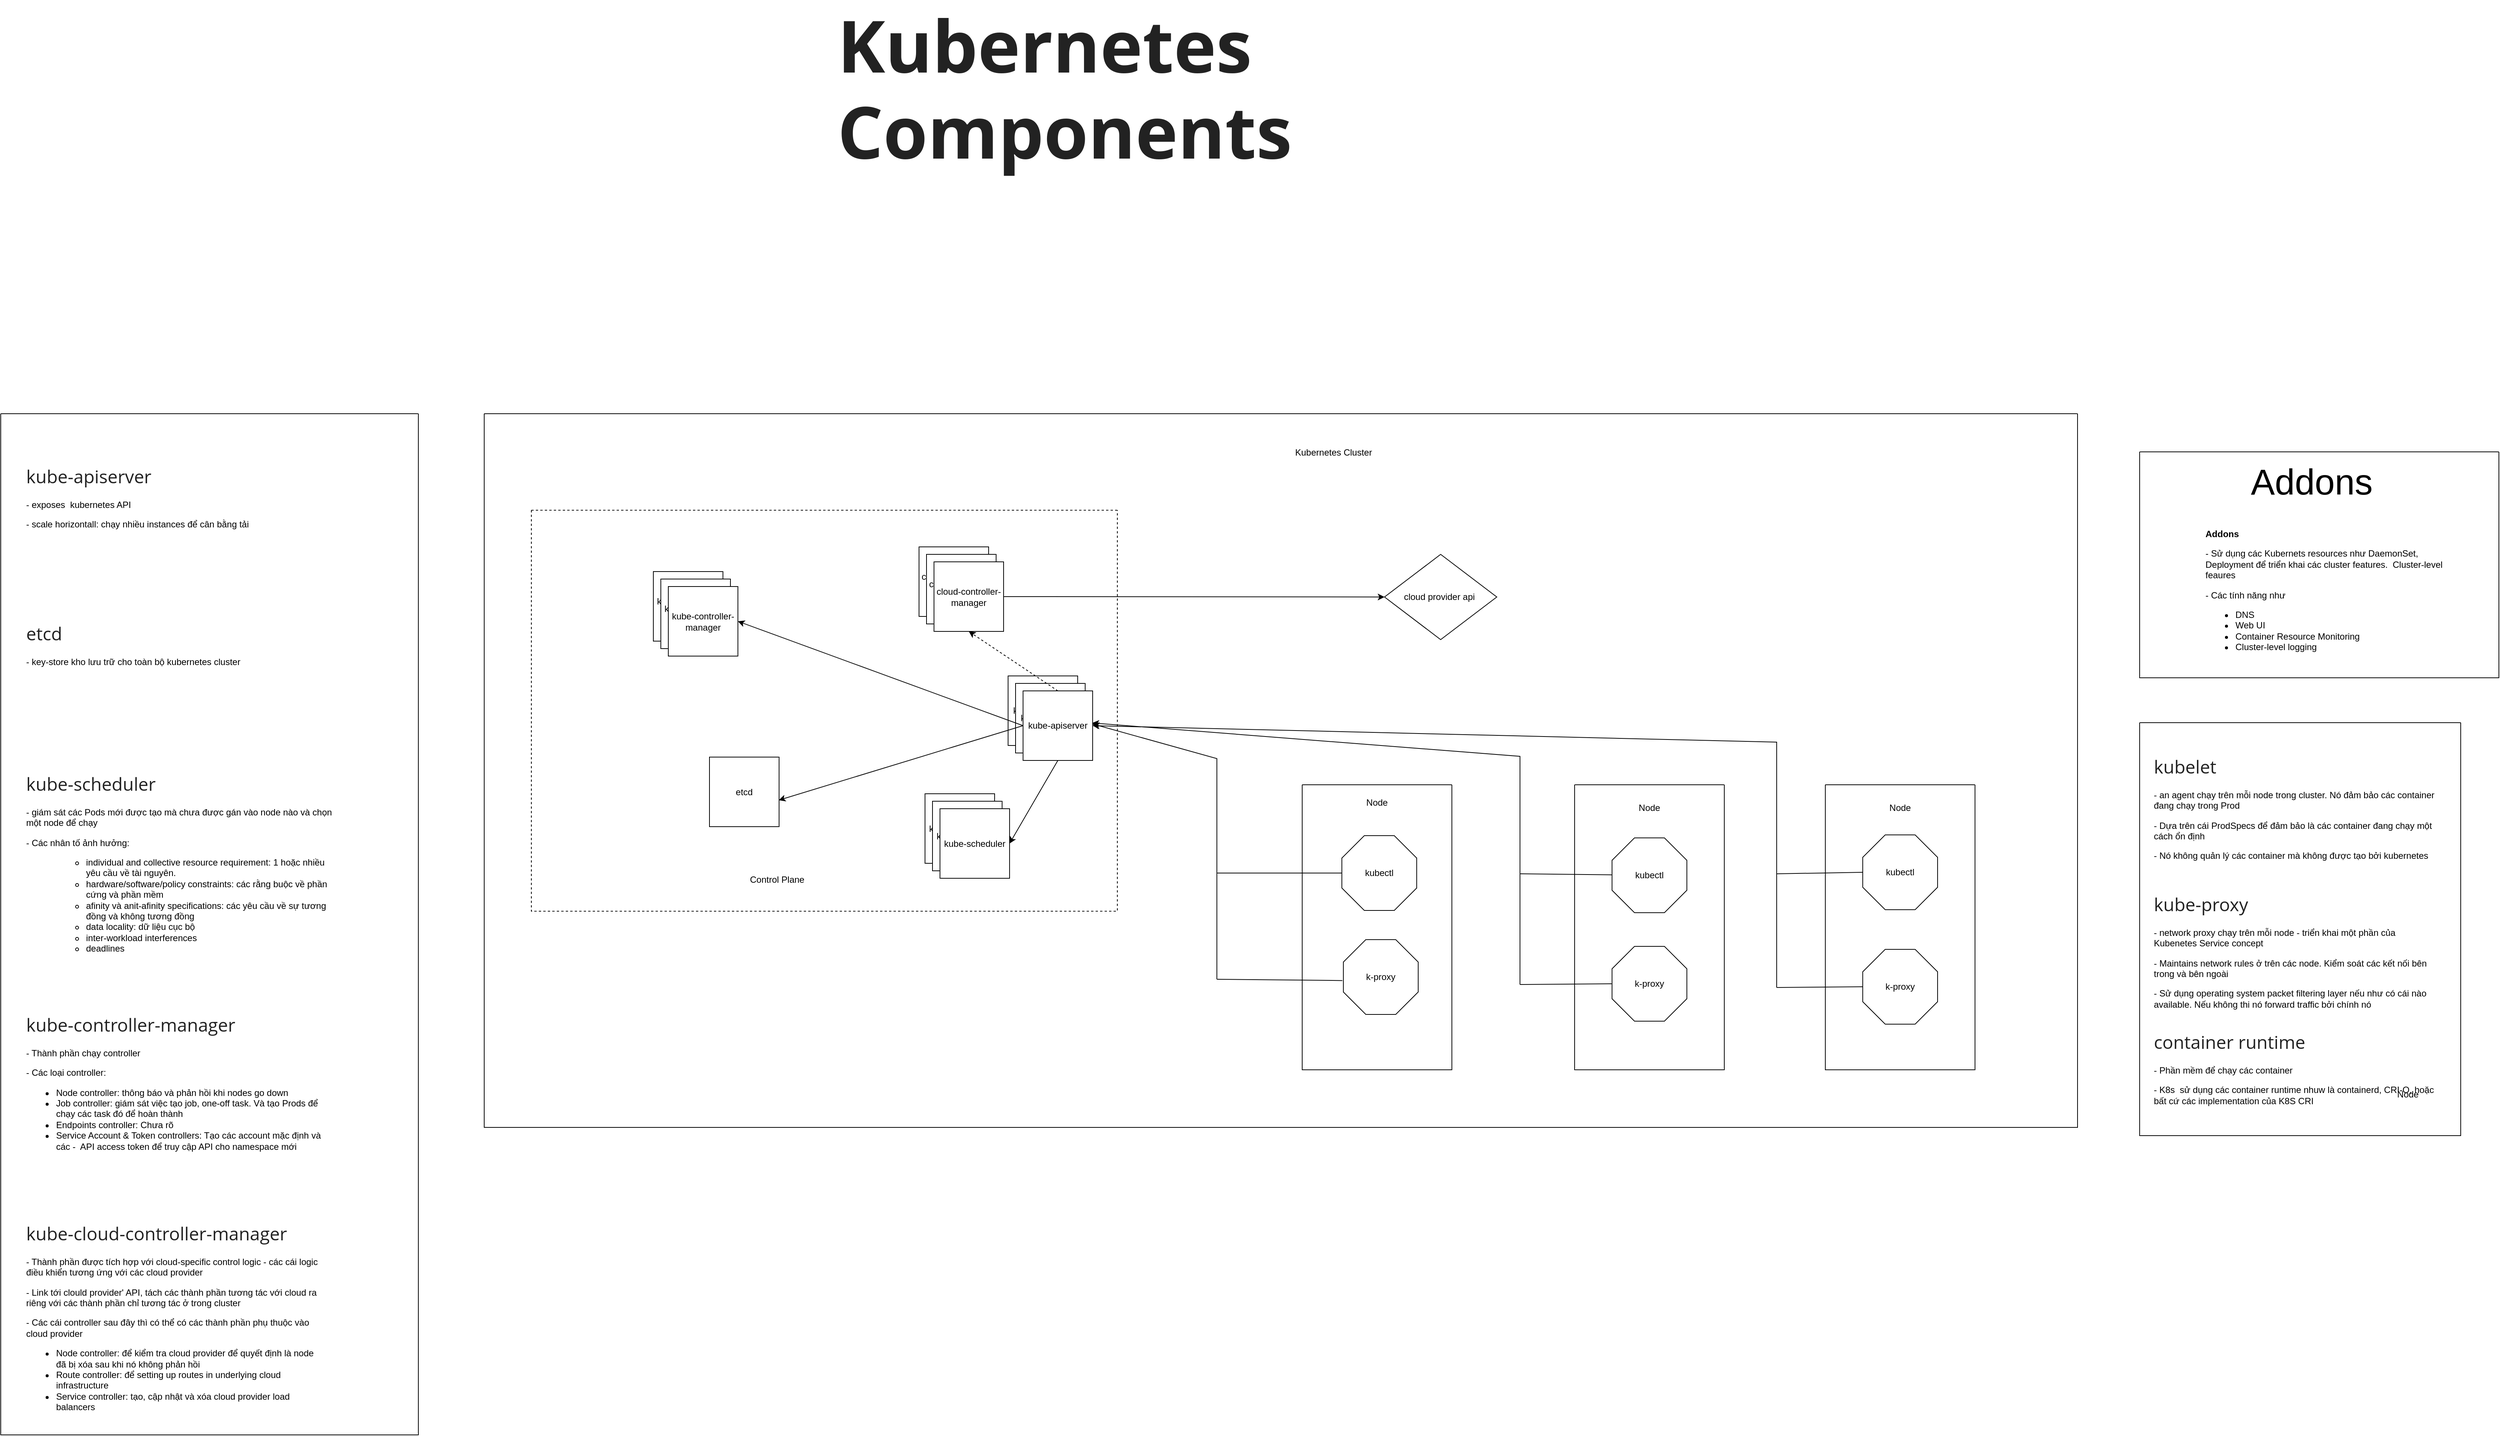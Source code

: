<mxfile version="18.1.1" type="github" pages="2">
  <diagram id="936scsLRzXTsTXt8zlu-" name="K8s-Components">
    <mxGraphModel dx="3583" dy="2191" grid="0" gridSize="10" guides="1" tooltips="1" connect="1" arrows="1" fold="1" page="1" pageScale="1" pageWidth="827" pageHeight="1169" math="0" shadow="0">
      <root>
        <mxCell id="0" />
        <mxCell id="1" parent="0" />
        <mxCell id="MLqByzA7hM5OESaeHnUo-1" value="&lt;h1 style=&quot;box-sizing: border-box; margin-top: 0px; margin-bottom: 1rem; line-height: 1.2; max-width: 80%; color: rgb(34, 34, 34); font-family: &amp;quot;open sans&amp;quot;, -apple-system, BlinkMacSystemFont, &amp;quot;segoe ui&amp;quot;, Roboto, &amp;quot;helvetica neue&amp;quot;, Arial, sans-serif, &amp;quot;apple color emoji&amp;quot;, &amp;quot;segoe ui emoji&amp;quot;, &amp;quot;segoe ui symbol&amp;quot;; text-align: left; background-color: rgb(255, 255, 255); font-size: 96px;&quot;&gt;&lt;font style=&quot;font-size: 96px;&quot;&gt;Kubernetes Components&lt;/font&gt;&lt;/h1&gt;&lt;div style=&quot;font-size: 96px;&quot;&gt;&lt;br&gt;&lt;/div&gt;" style="text;html=1;strokeColor=none;fillColor=none;align=center;verticalAlign=middle;whiteSpace=wrap;rounded=0;" parent="1" vertex="1">
          <mxGeometry x="-632.5" y="-537" width="1436" height="163" as="geometry" />
        </mxCell>
        <mxCell id="MLqByzA7hM5OESaeHnUo-4" value="" style="swimlane;startSize=0;" parent="1" vertex="1">
          <mxGeometry x="114" y="412" width="200" height="381" as="geometry" />
        </mxCell>
        <mxCell id="MLqByzA7hM5OESaeHnUo-7" value="kubectl" style="whiteSpace=wrap;html=1;shape=mxgraph.basic.octagon2;align=center;verticalAlign=middle;dx=15;" parent="MLqByzA7hM5OESaeHnUo-4" vertex="1">
          <mxGeometry x="53" y="68" width="100" height="100" as="geometry" />
        </mxCell>
        <mxCell id="MLqByzA7hM5OESaeHnUo-8" value="Node" style="text;html=1;strokeColor=none;fillColor=none;align=center;verticalAlign=middle;whiteSpace=wrap;rounded=0;" parent="MLqByzA7hM5OESaeHnUo-4" vertex="1">
          <mxGeometry x="70" y="9" width="60" height="30" as="geometry" />
        </mxCell>
        <mxCell id="MLqByzA7hM5OESaeHnUo-14" value="k-proxy" style="whiteSpace=wrap;html=1;shape=mxgraph.basic.octagon2;align=center;verticalAlign=middle;dx=15;" parent="MLqByzA7hM5OESaeHnUo-4" vertex="1">
          <mxGeometry x="55" y="207" width="100" height="100" as="geometry" />
        </mxCell>
        <mxCell id="MLqByzA7hM5OESaeHnUo-5" value="" style="swimlane;startSize=0;" parent="1" vertex="1">
          <mxGeometry x="478" y="412" width="200" height="381" as="geometry" />
        </mxCell>
        <mxCell id="MLqByzA7hM5OESaeHnUo-10" value="Node" style="text;html=1;strokeColor=none;fillColor=none;align=center;verticalAlign=middle;whiteSpace=wrap;rounded=0;" parent="MLqByzA7hM5OESaeHnUo-5" vertex="1">
          <mxGeometry x="70" y="16" width="60" height="30" as="geometry" />
        </mxCell>
        <mxCell id="MLqByzA7hM5OESaeHnUo-12" value="kubectl" style="whiteSpace=wrap;html=1;shape=mxgraph.basic.octagon2;align=center;verticalAlign=middle;dx=15;" parent="MLqByzA7hM5OESaeHnUo-5" vertex="1">
          <mxGeometry x="50" y="71" width="100" height="100" as="geometry" />
        </mxCell>
        <mxCell id="MLqByzA7hM5OESaeHnUo-15" value="k-proxy" style="whiteSpace=wrap;html=1;shape=mxgraph.basic.octagon2;align=center;verticalAlign=middle;dx=15;" parent="MLqByzA7hM5OESaeHnUo-5" vertex="1">
          <mxGeometry x="50" y="216" width="100" height="100" as="geometry" />
        </mxCell>
        <mxCell id="MLqByzA7hM5OESaeHnUo-6" value="" style="swimlane;startSize=0;" parent="1" vertex="1">
          <mxGeometry x="813" y="412" width="200" height="381" as="geometry" />
        </mxCell>
        <mxCell id="MLqByzA7hM5OESaeHnUo-11" value="Node" style="text;html=1;strokeColor=none;fillColor=none;align=center;verticalAlign=middle;whiteSpace=wrap;rounded=0;" parent="MLqByzA7hM5OESaeHnUo-6" vertex="1">
          <mxGeometry x="70" y="16" width="60" height="30" as="geometry" />
        </mxCell>
        <mxCell id="MLqByzA7hM5OESaeHnUo-13" value="kubectl" style="whiteSpace=wrap;html=1;shape=mxgraph.basic.octagon2;align=center;verticalAlign=middle;dx=15;" parent="MLqByzA7hM5OESaeHnUo-6" vertex="1">
          <mxGeometry x="50" y="67" width="100" height="100" as="geometry" />
        </mxCell>
        <mxCell id="MLqByzA7hM5OESaeHnUo-16" value="k-proxy" style="whiteSpace=wrap;html=1;shape=mxgraph.basic.octagon2;align=center;verticalAlign=middle;dx=15;" parent="MLqByzA7hM5OESaeHnUo-6" vertex="1">
          <mxGeometry x="50" y="220" width="100" height="100" as="geometry" />
        </mxCell>
        <mxCell id="MLqByzA7hM5OESaeHnUo-17" value="" style="swimlane;startSize=0;dashed=1;" parent="1" vertex="1">
          <mxGeometry x="-916" y="45" width="783" height="536" as="geometry" />
        </mxCell>
        <mxCell id="MLqByzA7hM5OESaeHnUo-29" value="kube-apiserver" style="whiteSpace=wrap;html=1;aspect=fixed;fontSize=12;" parent="MLqByzA7hM5OESaeHnUo-17" vertex="1">
          <mxGeometry x="637" y="221.5" width="93" height="93" as="geometry" />
        </mxCell>
        <mxCell id="MLqByzA7hM5OESaeHnUo-30" value="etcd" style="whiteSpace=wrap;html=1;aspect=fixed;fontSize=12;" parent="MLqByzA7hM5OESaeHnUo-17" vertex="1">
          <mxGeometry x="238" y="330" width="93" height="93" as="geometry" />
        </mxCell>
        <mxCell id="MLqByzA7hM5OESaeHnUo-31" value="kube-scheduler" style="whiteSpace=wrap;html=1;aspect=fixed;fontSize=12;" parent="MLqByzA7hM5OESaeHnUo-17" vertex="1">
          <mxGeometry x="526" y="379" width="93" height="93" as="geometry" />
        </mxCell>
        <mxCell id="MLqByzA7hM5OESaeHnUo-32" value="kube-controller-manager" style="whiteSpace=wrap;html=1;aspect=fixed;fontSize=12;" parent="MLqByzA7hM5OESaeHnUo-17" vertex="1">
          <mxGeometry x="163" y="82" width="93" height="93" as="geometry" />
        </mxCell>
        <mxCell id="MLqByzA7hM5OESaeHnUo-33" value="cloud-controller-manager" style="whiteSpace=wrap;html=1;aspect=fixed;fontSize=12;" parent="MLqByzA7hM5OESaeHnUo-17" vertex="1">
          <mxGeometry x="518" y="49" width="93" height="93" as="geometry" />
        </mxCell>
        <mxCell id="MLqByzA7hM5OESaeHnUo-37" value="Control Plane" style="text;html=1;strokeColor=none;fillColor=none;align=center;verticalAlign=middle;whiteSpace=wrap;rounded=0;fontSize=12;" parent="MLqByzA7hM5OESaeHnUo-17" vertex="1">
          <mxGeometry x="256" y="479" width="145" height="30" as="geometry" />
        </mxCell>
        <mxCell id="MLqByzA7hM5OESaeHnUo-40" value="" style="endArrow=none;html=1;rounded=0;fontSize=12;entryX=0;entryY=0.5;entryDx=0;entryDy=0;entryPerimeter=0;" parent="1" target="MLqByzA7hM5OESaeHnUo-7" edge="1">
          <mxGeometry width="50" height="50" relative="1" as="geometry">
            <mxPoint y="530" as="sourcePoint" />
            <mxPoint x="142" y="435" as="targetPoint" />
          </mxGeometry>
        </mxCell>
        <mxCell id="MLqByzA7hM5OESaeHnUo-41" value="" style="endArrow=none;html=1;rounded=0;fontSize=12;entryX=-0.013;entryY=0.547;entryDx=0;entryDy=0;entryPerimeter=0;" parent="1" target="MLqByzA7hM5OESaeHnUo-14" edge="1">
          <mxGeometry width="50" height="50" relative="1" as="geometry">
            <mxPoint y="672" as="sourcePoint" />
            <mxPoint x="142" y="537" as="targetPoint" />
          </mxGeometry>
        </mxCell>
        <mxCell id="MLqByzA7hM5OESaeHnUo-43" value="" style="endArrow=classic;html=1;rounded=0;fontSize=12;entryX=0.994;entryY=0.474;entryDx=0;entryDy=0;entryPerimeter=0;" parent="1" target="MLqByzA7hM5OESaeHnUo-59" edge="1">
          <mxGeometry width="50" height="50" relative="1" as="geometry">
            <mxPoint y="672" as="sourcePoint" />
            <mxPoint x="-188" y="317" as="targetPoint" />
            <Array as="points">
              <mxPoint y="377" />
            </Array>
          </mxGeometry>
        </mxCell>
        <mxCell id="MLqByzA7hM5OESaeHnUo-44" value="" style="endArrow=classic;html=1;rounded=0;fontSize=12;entryX=0.994;entryY=0.461;entryDx=0;entryDy=0;entryPerimeter=0;" parent="1" target="MLqByzA7hM5OESaeHnUo-59" edge="1">
          <mxGeometry width="50" height="50" relative="1" as="geometry">
            <mxPoint x="405" y="679" as="sourcePoint" />
            <mxPoint x="219.0" y="310" as="targetPoint" />
            <Array as="points">
              <mxPoint x="405" y="374" />
            </Array>
          </mxGeometry>
        </mxCell>
        <mxCell id="MLqByzA7hM5OESaeHnUo-45" value="" style="endArrow=none;html=1;rounded=0;fontSize=12;" parent="1" target="MLqByzA7hM5OESaeHnUo-12" edge="1">
          <mxGeometry width="50" height="50" relative="1" as="geometry">
            <mxPoint x="405" y="531" as="sourcePoint" />
            <mxPoint x="528" y="542" as="targetPoint" />
          </mxGeometry>
        </mxCell>
        <mxCell id="MLqByzA7hM5OESaeHnUo-46" value="" style="endArrow=none;html=1;rounded=0;fontSize=12;entryX=0;entryY=0.5;entryDx=0;entryDy=0;entryPerimeter=0;" parent="1" target="MLqByzA7hM5OESaeHnUo-15" edge="1">
          <mxGeometry width="50" height="50" relative="1" as="geometry">
            <mxPoint x="405" y="679" as="sourcePoint" />
            <mxPoint x="538" y="542.422" as="targetPoint" />
          </mxGeometry>
        </mxCell>
        <mxCell id="MLqByzA7hM5OESaeHnUo-47" value="" style="endArrow=classic;html=1;rounded=0;fontSize=12;entryX=1;entryY=0.5;entryDx=0;entryDy=0;" parent="1" target="MLqByzA7hM5OESaeHnUo-59" edge="1">
          <mxGeometry width="50" height="50" relative="1" as="geometry">
            <mxPoint x="748" y="683" as="sourcePoint" />
            <mxPoint x="-113" y="271.0" as="targetPoint" />
            <Array as="points">
              <mxPoint x="748" y="355" />
            </Array>
          </mxGeometry>
        </mxCell>
        <mxCell id="MLqByzA7hM5OESaeHnUo-48" value="" style="endArrow=none;html=1;rounded=0;fontSize=12;entryX=0;entryY=0.5;entryDx=0;entryDy=0;entryPerimeter=0;" parent="1" target="MLqByzA7hM5OESaeHnUo-13" edge="1">
          <mxGeometry width="50" height="50" relative="1" as="geometry">
            <mxPoint x="748" y="531" as="sourcePoint" />
            <mxPoint x="911" y="554" as="targetPoint" />
          </mxGeometry>
        </mxCell>
        <mxCell id="MLqByzA7hM5OESaeHnUo-49" value="" style="endArrow=none;html=1;rounded=0;fontSize=12;entryX=0;entryY=0.5;entryDx=0;entryDy=0;entryPerimeter=0;" parent="1" target="MLqByzA7hM5OESaeHnUo-16" edge="1">
          <mxGeometry width="50" height="50" relative="1" as="geometry">
            <mxPoint x="748" y="683" as="sourcePoint" />
            <mxPoint x="911" y="704" as="targetPoint" />
          </mxGeometry>
        </mxCell>
        <mxCell id="MLqByzA7hM5OESaeHnUo-53" value="cloud provider api&amp;nbsp;" style="rhombus;whiteSpace=wrap;html=1;fontSize=12;" parent="1" vertex="1">
          <mxGeometry x="224" y="104" width="150" height="114" as="geometry" />
        </mxCell>
        <mxCell id="MLqByzA7hM5OESaeHnUo-54" value="" style="endArrow=classic;html=1;rounded=0;fontSize=12;entryX=0;entryY=0.5;entryDx=0;entryDy=0;exitX=1;exitY=0.5;exitDx=0;exitDy=0;" parent="1" source="MLqByzA7hM5OESaeHnUo-64" target="MLqByzA7hM5OESaeHnUo-53" edge="1">
          <mxGeometry width="50" height="50" relative="1" as="geometry">
            <mxPoint x="-93" y="188" as="sourcePoint" />
            <mxPoint x="-43" y="138" as="targetPoint" />
          </mxGeometry>
        </mxCell>
        <mxCell id="MLqByzA7hM5OESaeHnUo-58" value="kube-apiserver" style="whiteSpace=wrap;html=1;aspect=fixed;fontSize=12;" parent="1" vertex="1">
          <mxGeometry x="-269" y="276.5" width="93" height="93" as="geometry" />
        </mxCell>
        <mxCell id="MLqByzA7hM5OESaeHnUo-59" value="kube-apiserver" style="whiteSpace=wrap;html=1;aspect=fixed;fontSize=12;" parent="1" vertex="1">
          <mxGeometry x="-259" y="286.5" width="93" height="93" as="geometry" />
        </mxCell>
        <mxCell id="MLqByzA7hM5OESaeHnUo-56" value="" style="endArrow=classic;html=1;rounded=0;fontSize=12;entryX=1;entryY=0.5;entryDx=0;entryDy=0;exitX=0.5;exitY=1;exitDx=0;exitDy=0;" parent="1" source="MLqByzA7hM5OESaeHnUo-59" target="MLqByzA7hM5OESaeHnUo-66" edge="1">
          <mxGeometry width="50" height="50" relative="1" as="geometry">
            <mxPoint x="-438" y="363" as="sourcePoint" />
            <mxPoint x="-388" y="313" as="targetPoint" />
          </mxGeometry>
        </mxCell>
        <mxCell id="MLqByzA7hM5OESaeHnUo-55" value="" style="endArrow=classic;html=1;rounded=0;fontSize=12;entryX=0.995;entryY=0.619;entryDx=0;entryDy=0;entryPerimeter=0;exitX=0;exitY=0.5;exitDx=0;exitDy=0;" parent="1" source="MLqByzA7hM5OESaeHnUo-59" target="MLqByzA7hM5OESaeHnUo-30" edge="1">
          <mxGeometry width="50" height="50" relative="1" as="geometry">
            <mxPoint x="-438" y="363" as="sourcePoint" />
            <mxPoint x="-388" y="313" as="targetPoint" />
          </mxGeometry>
        </mxCell>
        <mxCell id="MLqByzA7hM5OESaeHnUo-57" value="" style="endArrow=classic;html=1;rounded=0;fontSize=12;entryX=1;entryY=0.5;entryDx=0;entryDy=0;exitX=0;exitY=0.5;exitDx=0;exitDy=0;" parent="1" source="MLqByzA7hM5OESaeHnUo-59" target="MLqByzA7hM5OESaeHnUo-61" edge="1">
          <mxGeometry width="50" height="50" relative="1" as="geometry">
            <mxPoint x="-222.5" y="369.5" as="sourcePoint" />
            <mxPoint x="-333.5" y="434" as="targetPoint" />
          </mxGeometry>
        </mxCell>
        <mxCell id="MLqByzA7hM5OESaeHnUo-50" value="" style="endArrow=classic;html=1;rounded=0;fontSize=12;entryX=0.5;entryY=1;entryDx=0;entryDy=0;exitX=0.5;exitY=0;exitDx=0;exitDy=0;dashed=1;" parent="1" source="MLqByzA7hM5OESaeHnUo-59" target="MLqByzA7hM5OESaeHnUo-64" edge="1">
          <mxGeometry width="50" height="50" relative="1" as="geometry">
            <mxPoint x="-202" y="356" as="sourcePoint" />
            <mxPoint x="-152" y="306" as="targetPoint" />
          </mxGeometry>
        </mxCell>
        <mxCell id="MLqByzA7hM5OESaeHnUo-60" value="kube-controller-manager" style="whiteSpace=wrap;html=1;aspect=fixed;fontSize=12;" parent="1" vertex="1">
          <mxGeometry x="-743" y="137" width="93" height="93" as="geometry" />
        </mxCell>
        <mxCell id="MLqByzA7hM5OESaeHnUo-61" value="kube-controller-manager" style="whiteSpace=wrap;html=1;aspect=fixed;fontSize=12;" parent="1" vertex="1">
          <mxGeometry x="-733" y="147" width="93" height="93" as="geometry" />
        </mxCell>
        <mxCell id="MLqByzA7hM5OESaeHnUo-63" value="cloud-controller-manager" style="whiteSpace=wrap;html=1;aspect=fixed;fontSize=12;" parent="1" vertex="1">
          <mxGeometry x="-388" y="104" width="93" height="93" as="geometry" />
        </mxCell>
        <mxCell id="MLqByzA7hM5OESaeHnUo-64" value="cloud-controller-manager" style="whiteSpace=wrap;html=1;aspect=fixed;fontSize=12;" parent="1" vertex="1">
          <mxGeometry x="-378" y="114" width="93" height="93" as="geometry" />
        </mxCell>
        <mxCell id="MLqByzA7hM5OESaeHnUo-65" value="kube-scheduler" style="whiteSpace=wrap;html=1;aspect=fixed;fontSize=12;" parent="1" vertex="1">
          <mxGeometry x="-380" y="434" width="93" height="93" as="geometry" />
        </mxCell>
        <mxCell id="MLqByzA7hM5OESaeHnUo-66" value="kube-scheduler" style="whiteSpace=wrap;html=1;aspect=fixed;fontSize=12;" parent="1" vertex="1">
          <mxGeometry x="-370" y="444" width="93" height="93" as="geometry" />
        </mxCell>
        <mxCell id="MLqByzA7hM5OESaeHnUo-69" value="" style="swimlane;startSize=0;fontSize=12;" parent="1" vertex="1">
          <mxGeometry x="-979" y="-84" width="2129" height="954" as="geometry" />
        </mxCell>
        <mxCell id="MLqByzA7hM5OESaeHnUo-70" value="Kubernetes Cluster" style="text;html=1;strokeColor=none;fillColor=none;align=center;verticalAlign=middle;whiteSpace=wrap;rounded=0;fontSize=12;" parent="MLqByzA7hM5OESaeHnUo-69" vertex="1">
          <mxGeometry x="1065" y="36" width="140" height="32" as="geometry" />
        </mxCell>
        <mxCell id="MLqByzA7hM5OESaeHnUo-81" value="" style="swimlane;startSize=0;fontSize=12;" parent="1" vertex="1">
          <mxGeometry x="1233" y="-33" width="480" height="302" as="geometry" />
        </mxCell>
        <mxCell id="MLqByzA7hM5OESaeHnUo-83" value="&lt;font style=&quot;font-size: 48px;&quot;&gt;Addons&lt;/font&gt;" style="text;html=1;strokeColor=none;fillColor=none;align=center;verticalAlign=middle;whiteSpace=wrap;rounded=0;fontSize=12;" parent="MLqByzA7hM5OESaeHnUo-81" vertex="1">
          <mxGeometry x="200" y="25" width="60" height="30" as="geometry" />
        </mxCell>
        <mxCell id="MLqByzA7hM5OESaeHnUo-84" value="&lt;h1 style=&quot;font-size: 12px;&quot;&gt;Addons&amp;nbsp;&lt;/h1&gt;&lt;p style=&quot;font-size: 12px;&quot;&gt;- Sử dụng các Kubernets resources như DaemonSet, Deployment để triển khai các cluster features.&amp;nbsp; Cluster-level feaures&amp;nbsp;&lt;/p&gt;&lt;p style=&quot;font-size: 12px;&quot;&gt;- Các tính năng như&amp;nbsp;&lt;/p&gt;&lt;p style=&quot;font-size: 12px;&quot;&gt;&lt;/p&gt;&lt;ul style=&quot;font-size: 12px;&quot;&gt;&lt;li&gt;DNS&lt;/li&gt;&lt;li&gt;Web UI&amp;nbsp;&lt;/li&gt;&lt;li&gt;Container Resource Monitoring&amp;nbsp;&lt;/li&gt;&lt;li&gt;Cluster-level logging&amp;nbsp;&lt;/li&gt;&lt;/ul&gt;&lt;p&gt;&lt;/p&gt;" style="text;html=1;strokeColor=none;fillColor=none;spacing=5;spacingTop=-20;whiteSpace=wrap;overflow=hidden;rounded=0;fontSize=48;" parent="MLqByzA7hM5OESaeHnUo-81" vertex="1">
          <mxGeometry x="83" y="105" width="331" height="209" as="geometry" />
        </mxCell>
        <mxCell id="MLqByzA7hM5OESaeHnUo-85" value="" style="swimlane;startSize=0;fontSize=12;" parent="1" vertex="1">
          <mxGeometry x="1233" y="329" width="429" height="552" as="geometry" />
        </mxCell>
        <mxCell id="MLqByzA7hM5OESaeHnUo-78" value="&lt;h3 style=&quot;box-sizing: border-box; margin-top: 2rem; margin-bottom: 1rem; font-weight: 500; line-height: 1.2; font-size: 1.5rem; color: rgb(34, 34, 34); font-family: &amp;quot;open sans&amp;quot;, -apple-system, BlinkMacSystemFont, &amp;quot;segoe ui&amp;quot;, Roboto, &amp;quot;helvetica neue&amp;quot;, Arial, sans-serif, &amp;quot;apple color emoji&amp;quot;, &amp;quot;segoe ui emoji&amp;quot;, &amp;quot;segoe ui symbol&amp;quot;; background-color: rgb(255, 255, 255);&quot; id=&quot;kubelet&quot;&gt;kubelet&lt;a style=&quot;box-sizing: border-box; color: rgb(51, 113, 227); text-decoration-line: none; background-color: transparent; visibility: initial;&quot; href=&quot;https://kubernetes.io/docs/concepts/overview/components/#kubelet&quot; aria-hidden=&quot;true&quot;&gt;&amp;nbsp;&lt;/a&gt;&lt;/h3&gt;&lt;p&gt;- an agent chạy trên mỗi node trong cluster. Nó đảm bảo các container đang chạy trong Prod&lt;/p&gt;&lt;p&gt;- Dựa trên cái ProdSpecs để đảm bảo là các container đang chạy một cách ổn định&amp;nbsp;&lt;/p&gt;&lt;p&gt;- Nó không quản lý các container mà không được tạo bởi kubernetes&amp;nbsp;&lt;/p&gt;" style="text;html=1;strokeColor=none;fillColor=none;spacing=5;spacingTop=-20;whiteSpace=wrap;overflow=hidden;rounded=0;fontSize=12;" parent="MLqByzA7hM5OESaeHnUo-85" vertex="1">
          <mxGeometry x="14" y="23" width="387" height="184" as="geometry" />
        </mxCell>
        <mxCell id="MLqByzA7hM5OESaeHnUo-79" value="&lt;h3 id=&quot;kubelet&quot; style=&quot;box-sizing: border-box; margin-top: 2rem; margin-bottom: 1rem; font-weight: 500; line-height: 1.2; font-size: 1.5rem; color: rgb(34, 34, 34); font-family: &amp;quot;open sans&amp;quot;, -apple-system, BlinkMacSystemFont, &amp;quot;segoe ui&amp;quot;, Roboto, &amp;quot;helvetica neue&amp;quot;, Arial, sans-serif, &amp;quot;apple color emoji&amp;quot;, &amp;quot;segoe ui emoji&amp;quot;, &amp;quot;segoe ui symbol&amp;quot;; background-color: rgb(255, 255, 255);&quot;&gt;kube-proxy&lt;/h3&gt;&lt;p&gt;- network proxy chạy trên mỗi node - triển khai một phần của Kubenetes Service concept&amp;nbsp;&lt;br&gt;&lt;/p&gt;&lt;p&gt;- Maintains network rules ở trên các node. Kiểm soát các kết nối bên trong và bên ngoài&amp;nbsp;&lt;/p&gt;&lt;p&gt;- Sử dụng operating system packet filtering layer nếu như có cái nào available. Nếu không thi nó forward traffic bởi chính nó&amp;nbsp;&lt;/p&gt;" style="text;html=1;strokeColor=none;fillColor=none;spacing=5;spacingTop=-20;whiteSpace=wrap;overflow=hidden;rounded=0;fontSize=12;" parent="MLqByzA7hM5OESaeHnUo-85" vertex="1">
          <mxGeometry x="14" y="207" width="387" height="184" as="geometry" />
        </mxCell>
        <mxCell id="MLqByzA7hM5OESaeHnUo-80" value="&lt;h3 id=&quot;kubelet&quot; style=&quot;box-sizing: border-box; margin-top: 2rem; margin-bottom: 1rem; font-weight: 500; line-height: 1.2; font-size: 1.5rem; color: rgb(34, 34, 34); font-family: &amp;quot;open sans&amp;quot;, -apple-system, BlinkMacSystemFont, &amp;quot;segoe ui&amp;quot;, Roboto, &amp;quot;helvetica neue&amp;quot;, Arial, sans-serif, &amp;quot;apple color emoji&amp;quot;, &amp;quot;segoe ui emoji&amp;quot;, &amp;quot;segoe ui symbol&amp;quot;; background-color: rgb(255, 255, 255);&quot;&gt;container runtime&lt;/h3&gt;&lt;p&gt;- Phần mềm để chạy các container&amp;nbsp;&lt;/p&gt;&lt;p&gt;- K8s&amp;nbsp; sử dụng các container runtime nhuw là containerd, CRI-O, hoặc bất cứ các implementation của K8S CRI&amp;nbsp;&lt;/p&gt;" style="text;html=1;strokeColor=none;fillColor=none;spacing=5;spacingTop=-20;whiteSpace=wrap;overflow=hidden;rounded=0;fontSize=12;" parent="MLqByzA7hM5OESaeHnUo-85" vertex="1">
          <mxGeometry x="14" y="391" width="387" height="159" as="geometry" />
        </mxCell>
        <mxCell id="MLqByzA7hM5OESaeHnUo-86" value="Node" style="text;html=1;align=center;verticalAlign=middle;resizable=0;points=[];autosize=1;strokeColor=none;fillColor=none;fontSize=12;" parent="1" vertex="1">
          <mxGeometry x="1571" y="817" width="39" height="18" as="geometry" />
        </mxCell>
        <mxCell id="MLqByzA7hM5OESaeHnUo-87" value="" style="swimlane;startSize=0;fontSize=12;" parent="1" vertex="1">
          <mxGeometry x="-1625" y="-84" width="558" height="1365" as="geometry" />
        </mxCell>
        <mxCell id="MLqByzA7hM5OESaeHnUo-71" value="&lt;h3 style=&quot;box-sizing: border-box; margin-top: 2rem; margin-bottom: 1rem; font-weight: 500; line-height: 1.2; font-size: 1.5rem; color: rgb(34, 34, 34); font-family: &amp;quot;open sans&amp;quot;, -apple-system, BlinkMacSystemFont, &amp;quot;segoe ui&amp;quot;, Roboto, &amp;quot;helvetica neue&amp;quot;, Arial, sans-serif, &amp;quot;apple color emoji&amp;quot;, &amp;quot;segoe ui emoji&amp;quot;, &amp;quot;segoe ui symbol&amp;quot;; background-color: rgb(255, 255, 255);&quot; id=&quot;kube-apiserver&quot;&gt;kube-apiserver&lt;/h3&gt;&lt;p&gt;- exposes&amp;nbsp; kubernetes API&amp;nbsp;&lt;/p&gt;&lt;p&gt;- scale horizontall: chạy nhiều instances để cân bằng tải&amp;nbsp;&lt;/p&gt;" style="text;html=1;strokeColor=none;fillColor=none;spacing=5;spacingTop=-20;whiteSpace=wrap;overflow=hidden;rounded=0;fontSize=12;" parent="MLqByzA7hM5OESaeHnUo-87" vertex="1">
          <mxGeometry x="29" y="48" width="402" height="159" as="geometry" />
        </mxCell>
        <mxCell id="MLqByzA7hM5OESaeHnUo-73" value="&lt;h3 style=&quot;box-sizing: border-box; margin-top: 2rem; margin-bottom: 1rem; font-weight: 500; line-height: 1.2; font-size: 1.5rem; color: rgb(34, 34, 34); font-family: &amp;quot;open sans&amp;quot;, -apple-system, BlinkMacSystemFont, &amp;quot;segoe ui&amp;quot;, Roboto, &amp;quot;helvetica neue&amp;quot;, Arial, sans-serif, &amp;quot;apple color emoji&amp;quot;, &amp;quot;segoe ui emoji&amp;quot;, &amp;quot;segoe ui symbol&amp;quot;; background-color: rgb(255, 255, 255);&quot; id=&quot;kube-apiserver&quot;&gt;etcd&lt;/h3&gt;&lt;p&gt;- key-store kho lưu trữ cho toàn bộ kubernetes cluster&lt;span style=&quot;background-color: initial;&quot;&gt;&amp;nbsp;&lt;/span&gt;&lt;/p&gt;" style="text;html=1;strokeColor=none;fillColor=none;spacing=5;spacingTop=-20;whiteSpace=wrap;overflow=hidden;rounded=0;fontSize=12;" parent="MLqByzA7hM5OESaeHnUo-87" vertex="1">
          <mxGeometry x="29" y="258" width="402" height="113" as="geometry" />
        </mxCell>
        <mxCell id="MLqByzA7hM5OESaeHnUo-74" value="&lt;h3 style=&quot;box-sizing: border-box; margin-top: 2rem; margin-bottom: 1rem; font-weight: 500; line-height: 1.2; font-size: 1.5rem; color: rgb(34, 34, 34); font-family: &amp;quot;open sans&amp;quot;, -apple-system, BlinkMacSystemFont, &amp;quot;segoe ui&amp;quot;, Roboto, &amp;quot;helvetica neue&amp;quot;, Arial, sans-serif, &amp;quot;apple color emoji&amp;quot;, &amp;quot;segoe ui emoji&amp;quot;, &amp;quot;segoe ui symbol&amp;quot;; background-color: rgb(255, 255, 255);&quot; id=&quot;kube-scheduler&quot;&gt;kube-scheduler&lt;a style=&quot;box-sizing: border-box; color: rgb(51, 113, 227); text-decoration-line: none; background-color: transparent; visibility: initial;&quot; href=&quot;https://kubernetes.io/docs/concepts/overview/components/#kube-scheduler&quot; aria-hidden=&quot;true&quot;&gt;&amp;nbsp;&lt;/a&gt;&lt;/h3&gt;&lt;p&gt;- giám sát các Pods mới được tạo mà chưa được gán vào node nào và chọn một node để chạy&amp;nbsp;&lt;/p&gt;&lt;p&gt;- Các nhân tố ảnh hưởng:&amp;nbsp;&lt;/p&gt;&lt;p&gt;&lt;/p&gt;&lt;ul&gt;&lt;ul&gt;&lt;li&gt;individual and collective resource requirement: 1 hoặc nhiều yêu cầu về tài nguyên.&amp;nbsp;&lt;/li&gt;&lt;li&gt;hardware/software/policy constraints: các rằng buộc về phần cứng và phần mềm&amp;nbsp;&lt;/li&gt;&lt;li&gt;afinity và anit-afinity specifications: các yêu cầu về sự tương đồng và không tương đồng&lt;/li&gt;&lt;li&gt;data locality: dữ liệu cục bộ&amp;nbsp;&lt;/li&gt;&lt;li&gt;inter-workload interferences&amp;nbsp;&lt;/li&gt;&lt;li&gt;deadlines&amp;nbsp;&lt;/li&gt;&lt;/ul&gt;&lt;/ul&gt;&lt;p&gt;&lt;/p&gt;" style="text;html=1;strokeColor=none;fillColor=none;spacing=5;spacingTop=-20;whiteSpace=wrap;overflow=hidden;rounded=0;fontSize=12;" parent="MLqByzA7hM5OESaeHnUo-87" vertex="1">
          <mxGeometry x="29" y="459" width="427" height="286" as="geometry" />
        </mxCell>
        <mxCell id="MLqByzA7hM5OESaeHnUo-76" value="&lt;h3 style=&quot;box-sizing: border-box; margin-top: 2rem; margin-bottom: 1rem; font-weight: 500; line-height: 1.2; font-size: 1.5rem; color: rgb(34, 34, 34); font-family: &amp;quot;open sans&amp;quot;, -apple-system, BlinkMacSystemFont, &amp;quot;segoe ui&amp;quot;, Roboto, &amp;quot;helvetica neue&amp;quot;, Arial, sans-serif, &amp;quot;apple color emoji&amp;quot;, &amp;quot;segoe ui emoji&amp;quot;, &amp;quot;segoe ui symbol&amp;quot;; background-color: rgb(255, 255, 255);&quot; id=&quot;kube-apiserver&quot;&gt;kube-controller-manager&lt;/h3&gt;&lt;p&gt;- Thành phần chạy controller&amp;nbsp;&lt;/p&gt;&lt;p&gt;&lt;span style=&quot;background-color: initial;&quot;&gt;- Các loại controller:&amp;nbsp;&lt;/span&gt;&lt;/p&gt;&lt;p&gt;&lt;/p&gt;&lt;ul&gt;&lt;li&gt;&lt;span style=&quot;background-color: initial;&quot;&gt;Node controller: thông báo và phản hồi khi nodes go down&amp;nbsp;&lt;/span&gt;&lt;/li&gt;&lt;li&gt;&lt;span style=&quot;background-color: initial;&quot;&gt;Job controller: giám sát việc tạo job, one-off task. Và tạo Prods để chạy các task đó để hoàn thành&amp;nbsp;&lt;/span&gt;&lt;/li&gt;&lt;li&gt;&lt;span style=&quot;background-color: initial;&quot;&gt;Endpoints controller: Chưa rõ&amp;nbsp;&lt;/span&gt;&lt;/li&gt;&lt;li&gt;&lt;span style=&quot;background-color: initial;&quot;&gt;Service Account &amp;amp; Token controllers: Tạo các account mặc định và các -&amp;nbsp; API access token để truy cập API cho namespace mới&amp;nbsp;&lt;span style=&quot;white-space: pre;&quot;&gt; &lt;/span&gt;&amp;nbsp;&lt;/span&gt;&lt;/li&gt;&lt;/ul&gt;&lt;p&gt;&lt;/p&gt;" style="text;html=1;strokeColor=none;fillColor=none;spacing=5;spacingTop=-20;whiteSpace=wrap;overflow=hidden;rounded=0;fontSize=12;" parent="MLqByzA7hM5OESaeHnUo-87" vertex="1">
          <mxGeometry x="29" y="781" width="402" height="219" as="geometry" />
        </mxCell>
        <mxCell id="MLqByzA7hM5OESaeHnUo-77" value="&lt;h3 style=&quot;box-sizing: border-box; margin-top: 2rem; margin-bottom: 1rem; font-weight: 500; line-height: 1.2; font-size: 1.5rem; color: rgb(34, 34, 34); font-family: &amp;quot;open sans&amp;quot;, -apple-system, BlinkMacSystemFont, &amp;quot;segoe ui&amp;quot;, Roboto, &amp;quot;helvetica neue&amp;quot;, Arial, sans-serif, &amp;quot;apple color emoji&amp;quot;, &amp;quot;segoe ui emoji&amp;quot;, &amp;quot;segoe ui symbol&amp;quot;; background-color: rgb(255, 255, 255);&quot; id=&quot;kube-apiserver&quot;&gt;kube-cloud-controller-manager&lt;/h3&gt;&lt;p&gt;- Thành phần được tích hợp với cloud-specific control logic - các cái logic điều khiển tương ứng với các cloud provider&amp;nbsp;&lt;/p&gt;&lt;p&gt;&lt;span style=&quot;background-color: initial;&quot;&gt;- Link tới clould provider&#39; API, tách các thành phần tương tác với cloud ra riêng với các thành phần chỉ tương tác ở trong cluster&amp;nbsp;&lt;/span&gt;&lt;span style=&quot;background-color: initial;&quot;&gt;&amp;nbsp;&lt;/span&gt;&lt;span style=&quot;background-color: initial; white-space: pre;&quot;&gt; &lt;/span&gt;&lt;span style=&quot;background-color: initial;&quot;&gt;&amp;nbsp;&lt;/span&gt;&lt;/p&gt;&lt;p&gt;&lt;span style=&quot;background-color: initial;&quot;&gt;- Các cái controller sau đây thì có thể có các thành phần phụ thuộc vào cloud provider&amp;nbsp;&lt;/span&gt;&lt;/p&gt;&lt;p&gt;&lt;/p&gt;&lt;ul&gt;&lt;li&gt;&lt;span style=&quot;background-color: initial;&quot;&gt;Node controller: để kiểm tra cloud provider để quyết định là node đã bị xóa sau khi nó không phản hồi&amp;nbsp;&lt;/span&gt;&lt;/li&gt;&lt;li&gt;&lt;span style=&quot;background-color: initial;&quot;&gt;Route controller: để setting up routes in underlying cloud infrastructure&lt;/span&gt;&lt;/li&gt;&lt;li&gt;&lt;span style=&quot;background-color: initial;&quot;&gt;Service controller: tạo, cập nhật và xóa cloud provider load balancers&amp;nbsp;&lt;/span&gt;&lt;/li&gt;&lt;/ul&gt;&lt;p&gt;&lt;/p&gt;&lt;p&gt;&lt;/p&gt;" style="text;html=1;strokeColor=none;fillColor=none;spacing=5;spacingTop=-20;whiteSpace=wrap;overflow=hidden;rounded=0;fontSize=12;" parent="MLqByzA7hM5OESaeHnUo-87" vertex="1">
          <mxGeometry x="29" y="1060" width="402" height="281" as="geometry" />
        </mxCell>
      </root>
    </mxGraphModel>
  </diagram>
  <diagram id="64hmEq2TonhqUxHvIrR6" name="Production Considerations">
    <mxGraphModel dx="914" dy="1653" grid="0" gridSize="10" guides="1" tooltips="1" connect="1" arrows="1" fold="1" page="1" pageScale="1" pageWidth="827" pageHeight="1169" math="0" shadow="0">
      <root>
        <mxCell id="0" />
        <mxCell id="1" parent="0" />
        <mxCell id="ilXgeOcWWGPUhbxs4n9i-1" value="&lt;em style=&quot;box-sizing: border-box; color: rgb(34, 34, 34); font-family: &amp;quot;open sans&amp;quot;, -apple-system, BlinkMacSystemFont, &amp;quot;segoe ui&amp;quot;, Roboto, &amp;quot;helvetica neue&amp;quot;, Arial, sans-serif, &amp;quot;apple color emoji&amp;quot;, &amp;quot;segoe ui emoji&amp;quot;, &amp;quot;segoe ui symbol&amp;quot;; font-size: 16px; text-align: left; background-color: rgb(255, 255, 255);&quot;&gt;Availability&lt;/em&gt;" style="rounded=0;whiteSpace=wrap;html=1;" vertex="1" parent="1">
          <mxGeometry x="333" y="100" width="120" height="60" as="geometry" />
        </mxCell>
        <mxCell id="ilXgeOcWWGPUhbxs4n9i-2" value="&lt;div style=&quot;text-align: left;&quot;&gt;&lt;em style=&quot;box-sizing: border-box; color: rgb(34, 34, 34); font-family: &amp;quot;open sans&amp;quot;, -apple-system, BlinkMacSystemFont, &amp;quot;segoe ui&amp;quot;, Roboto, &amp;quot;helvetica neue&amp;quot;, Arial, sans-serif, &amp;quot;apple color emoji&amp;quot;, &amp;quot;segoe ui emoji&amp;quot;, &amp;quot;segoe ui symbol&amp;quot;; font-size: 16px; background-color: rgb(255, 255, 255);&quot;&gt;Scale&lt;/em&gt;&lt;br&gt;&lt;/div&gt;" style="rounded=0;whiteSpace=wrap;html=1;" vertex="1" parent="1">
          <mxGeometry x="669" y="100" width="120" height="60" as="geometry" />
        </mxCell>
        <mxCell id="ilXgeOcWWGPUhbxs4n9i-3" value="&lt;em style=&quot;box-sizing: border-box; color: rgb(34, 34, 34); font-family: &amp;quot;open sans&amp;quot;, -apple-system, BlinkMacSystemFont, &amp;quot;segoe ui&amp;quot;, Roboto, &amp;quot;helvetica neue&amp;quot;, Arial, sans-serif, &amp;quot;apple color emoji&amp;quot;, &amp;quot;segoe ui emoji&amp;quot;, &amp;quot;segoe ui symbol&amp;quot;; font-size: 16px; text-align: left; background-color: rgb(255, 255, 255);&quot;&gt;Security and access management&lt;/em&gt;" style="rounded=0;whiteSpace=wrap;html=1;" vertex="1" parent="1">
          <mxGeometry x="470" y="293" width="174" height="83" as="geometry" />
        </mxCell>
        <mxCell id="ilXgeOcWWGPUhbxs4n9i-4" value="&#xa;&lt;span style=&quot;color: rgb(34, 34, 34); font-family: &amp;quot;open sans&amp;quot;, -apple-system, BlinkMacSystemFont, &amp;quot;segoe ui&amp;quot;, Roboto, &amp;quot;helvetica neue&amp;quot;, Arial, sans-serif, &amp;quot;apple color emoji&amp;quot;, &amp;quot;segoe ui emoji&amp;quot;, &amp;quot;segoe ui symbol&amp;quot;; font-size: 16px; font-style: normal; font-variant-ligatures: normal; font-variant-caps: normal; font-weight: 400; letter-spacing: normal; orphans: 2; text-align: left; text-indent: 0px; text-transform: none; widows: 2; word-spacing: 0px; -webkit-text-stroke-width: 0px; background-color: rgb(255, 255, 255); text-decoration-thickness: initial; text-decoration-style: initial; text-decoration-color: initial; float: none; display: inline !important;&quot;&gt;role-based access control (&lt;/span&gt;&lt;a style=&quot;box-sizing: border-box; color: rgb(51, 113, 227); text-decoration: none; background-color: rgb(255, 255, 255); font-family: &amp;quot;open sans&amp;quot;, -apple-system, BlinkMacSystemFont, &amp;quot;segoe ui&amp;quot;, Roboto, &amp;quot;helvetica neue&amp;quot;, Arial, sans-serif, &amp;quot;apple color emoji&amp;quot;, &amp;quot;segoe ui emoji&amp;quot;, &amp;quot;segoe ui symbol&amp;quot;; font-size: 16px; font-style: normal; font-variant-ligatures: normal; font-variant-caps: normal; font-weight: 400; letter-spacing: normal; orphans: 2; text-align: left; text-indent: 0px; text-transform: none; widows: 2; word-spacing: 0px; -webkit-text-stroke-width: 0px;&quot; href=&quot;https://kubernetes.io/docs/reference/access-authn-authz/rbac/&quot;&gt;RBAC&lt;/a&gt;&lt;span style=&quot;color: rgb(34, 34, 34); font-family: &amp;quot;open sans&amp;quot;, -apple-system, BlinkMacSystemFont, &amp;quot;segoe ui&amp;quot;, Roboto, &amp;quot;helvetica neue&amp;quot;, Arial, sans-serif, &amp;quot;apple color emoji&amp;quot;, &amp;quot;segoe ui emoji&amp;quot;, &amp;quot;segoe ui symbol&amp;quot;; font-size: 16px; font-style: normal; font-variant-ligatures: normal; font-variant-caps: normal; font-weight: 400; letter-spacing: normal; orphans: 2; text-align: left; text-indent: 0px; text-transform: none; widows: 2; word-spacing: 0px; -webkit-text-stroke-width: 0px; background-color: rgb(255, 255, 255); text-decoration-thickness: initial; text-decoration-style: initial; text-decoration-color: initial; float: none; display: inline !important;&quot;&gt;)&lt;/span&gt;&#xa;&#xa;" style="rounded=0;whiteSpace=wrap;html=1;" vertex="1" parent="1">
          <mxGeometry x="291" y="475" width="147" height="81" as="geometry" />
        </mxCell>
        <mxCell id="ilXgeOcWWGPUhbxs4n9i-5" value="&lt;span style=&quot;color: rgb(34, 34, 34); font-family: &amp;quot;open sans&amp;quot;, -apple-system, BlinkMacSystemFont, &amp;quot;segoe ui&amp;quot;, Roboto, &amp;quot;helvetica neue&amp;quot;, Arial, sans-serif, &amp;quot;apple color emoji&amp;quot;, &amp;quot;segoe ui emoji&amp;quot;, &amp;quot;segoe ui symbol&amp;quot;; font-size: 16px; text-align: left; background-color: rgb(255, 255, 255);&quot;&gt;other security mechanisms&lt;/span&gt;" style="rounded=0;whiteSpace=wrap;html=1;" vertex="1" parent="1">
          <mxGeometry x="491" y="468" width="132" height="84" as="geometry" />
        </mxCell>
        <mxCell id="ilXgeOcWWGPUhbxs4n9i-6" value="&lt;span style=&quot;color: rgb(34, 34, 34); font-family: &amp;quot;open sans&amp;quot;, -apple-system, BlinkMacSystemFont, &amp;quot;segoe ui&amp;quot;, Roboto, &amp;quot;helvetica neue&amp;quot;, Arial, sans-serif, &amp;quot;apple color emoji&amp;quot;, &amp;quot;segoe ui emoji&amp;quot;, &amp;quot;segoe ui symbol&amp;quot;; font-size: 16px; text-align: left; background-color: rgb(255, 255, 255);&quot;&gt;&amp;nbsp;set limits on the resources&amp;nbsp;&lt;/span&gt;" style="rounded=0;whiteSpace=wrap;html=1;" vertex="1" parent="1">
          <mxGeometry x="669" y="468" width="170" height="91" as="geometry" />
        </mxCell>
        <mxCell id="ilXgeOcWWGPUhbxs4n9i-7" value="&lt;span style=&quot;color: rgb(34, 34, 34); font-family: &amp;quot;open sans&amp;quot;, -apple-system, BlinkMacSystemFont, &amp;quot;segoe ui&amp;quot;, Roboto, &amp;quot;helvetica neue&amp;quot;, Arial, sans-serif, &amp;quot;apple color emoji&amp;quot;, &amp;quot;segoe ui emoji&amp;quot;, &amp;quot;segoe ui symbol&amp;quot;; font-size: 16px; text-align: left; background-color: rgb(255, 255, 255);&quot;&gt;managing&amp;nbsp;&lt;/span&gt;&lt;a style=&quot;box-sizing: border-box; color: rgb(51, 113, 227); text-decoration-line: none; background-color: rgb(255, 255, 255); font-family: &amp;quot;open sans&amp;quot;, -apple-system, BlinkMacSystemFont, &amp;quot;segoe ui&amp;quot;, Roboto, &amp;quot;helvetica neue&amp;quot;, Arial, sans-serif, &amp;quot;apple color emoji&amp;quot;, &amp;quot;segoe ui emoji&amp;quot;, &amp;quot;segoe ui symbol&amp;quot;; font-size: 16px; text-align: left;&quot; href=&quot;https://kubernetes.io/docs/concepts/policy/&quot;&gt;policies&lt;/a&gt;&lt;span style=&quot;color: rgb(34, 34, 34); font-family: &amp;quot;open sans&amp;quot;, -apple-system, BlinkMacSystemFont, &amp;quot;segoe ui&amp;quot;, Roboto, &amp;quot;helvetica neue&amp;quot;, Arial, sans-serif, &amp;quot;apple color emoji&amp;quot;, &amp;quot;segoe ui emoji&amp;quot;, &amp;quot;segoe ui symbol&amp;quot;; font-size: 16px; text-align: left; background-color: rgb(255, 255, 255);&quot;&gt;&amp;nbsp;and&amp;nbsp;&lt;/span&gt;&lt;a style=&quot;box-sizing: border-box; color: rgb(51, 113, 227); text-decoration-line: none; background-color: rgb(255, 255, 255); font-family: &amp;quot;open sans&amp;quot;, -apple-system, BlinkMacSystemFont, &amp;quot;segoe ui&amp;quot;, Roboto, &amp;quot;helvetica neue&amp;quot;, Arial, sans-serif, &amp;quot;apple color emoji&amp;quot;, &amp;quot;segoe ui emoji&amp;quot;, &amp;quot;segoe ui symbol&amp;quot;; font-size: 16px; text-align: left;&quot; href=&quot;https://kubernetes.io/docs/concepts/configuration/manage-resources-containers/&quot;&gt;container resources&lt;/a&gt;&lt;span style=&quot;color: rgb(34, 34, 34); font-family: &amp;quot;open sans&amp;quot;, -apple-system, BlinkMacSystemFont, &amp;quot;segoe ui&amp;quot;, Roboto, &amp;quot;helvetica neue&amp;quot;, Arial, sans-serif, &amp;quot;apple color emoji&amp;quot;, &amp;quot;segoe ui emoji&amp;quot;, &amp;quot;segoe ui symbol&amp;quot;; font-size: 16px; text-align: left; background-color: rgb(255, 255, 255);&quot;&gt;.&lt;/span&gt;" style="text;html=1;strokeColor=none;fillColor=none;align=center;verticalAlign=middle;whiteSpace=wrap;rounded=0;" vertex="1" parent="1">
          <mxGeometry x="633" y="591" width="256" height="83" as="geometry" />
        </mxCell>
        <mxCell id="ilXgeOcWWGPUhbxs4n9i-8" value="" style="endArrow=none;html=1;rounded=0;exitX=0.5;exitY=0;exitDx=0;exitDy=0;entryX=0;entryY=0.5;entryDx=0;entryDy=0;" edge="1" parent="1" source="ilXgeOcWWGPUhbxs4n9i-3" target="ilXgeOcWWGPUhbxs4n9i-2">
          <mxGeometry width="50" height="50" relative="1" as="geometry">
            <mxPoint x="563" y="307" as="sourcePoint" />
            <mxPoint x="638" y="137" as="targetPoint" />
          </mxGeometry>
        </mxCell>
        <mxCell id="ilXgeOcWWGPUhbxs4n9i-9" value="" style="endArrow=none;html=1;rounded=0;entryX=1;entryY=0.5;entryDx=0;entryDy=0;exitX=0;exitY=0.5;exitDx=0;exitDy=0;" edge="1" parent="1" source="ilXgeOcWWGPUhbxs4n9i-2" target="ilXgeOcWWGPUhbxs4n9i-1">
          <mxGeometry width="50" height="50" relative="1" as="geometry">
            <mxPoint x="577" y="318" as="sourcePoint" />
            <mxPoint x="709" y="181" as="targetPoint" />
          </mxGeometry>
        </mxCell>
        <mxCell id="ilXgeOcWWGPUhbxs4n9i-10" value="" style="endArrow=none;html=1;rounded=0;entryX=1;entryY=0.5;entryDx=0;entryDy=0;exitX=0.5;exitY=0;exitDx=0;exitDy=0;" edge="1" parent="1" source="ilXgeOcWWGPUhbxs4n9i-3" target="ilXgeOcWWGPUhbxs4n9i-1">
          <mxGeometry width="50" height="50" relative="1" as="geometry">
            <mxPoint x="649" y="151" as="sourcePoint" />
            <mxPoint x="466" y="156" as="targetPoint" />
          </mxGeometry>
        </mxCell>
        <mxCell id="ilXgeOcWWGPUhbxs4n9i-11" value="" style="endArrow=classic;html=1;rounded=0;entryX=0.565;entryY=0.012;entryDx=0;entryDy=0;entryPerimeter=0;exitX=0.5;exitY=1;exitDx=0;exitDy=0;" edge="1" parent="1" source="ilXgeOcWWGPUhbxs4n9i-3" target="ilXgeOcWWGPUhbxs4n9i-4">
          <mxGeometry width="50" height="50" relative="1" as="geometry">
            <mxPoint x="563" y="507" as="sourcePoint" />
            <mxPoint x="613" y="457" as="targetPoint" />
          </mxGeometry>
        </mxCell>
        <mxCell id="ilXgeOcWWGPUhbxs4n9i-12" value="" style="endArrow=classic;html=1;rounded=0;exitX=0.5;exitY=1;exitDx=0;exitDy=0;" edge="1" parent="1" source="ilXgeOcWWGPUhbxs4n9i-3" target="ilXgeOcWWGPUhbxs4n9i-5">
          <mxGeometry width="50" height="50" relative="1" as="geometry">
            <mxPoint x="577" y="401" as="sourcePoint" />
            <mxPoint x="384.055" y="485.972" as="targetPoint" />
          </mxGeometry>
        </mxCell>
        <mxCell id="ilXgeOcWWGPUhbxs4n9i-13" value="" style="endArrow=classic;html=1;rounded=0;entryX=0.5;entryY=0;entryDx=0;entryDy=0;exitX=0.5;exitY=1;exitDx=0;exitDy=0;" edge="1" parent="1" source="ilXgeOcWWGPUhbxs4n9i-3" target="ilXgeOcWWGPUhbxs4n9i-6">
          <mxGeometry width="50" height="50" relative="1" as="geometry">
            <mxPoint x="587" y="411" as="sourcePoint" />
            <mxPoint x="394.055" y="495.972" as="targetPoint" />
          </mxGeometry>
        </mxCell>
        <mxCell id="ilXgeOcWWGPUhbxs4n9i-14" value="" style="swimlane;startSize=0;rounded=0;" vertex="1" parent="1">
          <mxGeometry x="1790" y="42" width="725" height="2341" as="geometry" />
        </mxCell>
        <mxCell id="ilXgeOcWWGPUhbxs4n9i-15" value="&lt;h2 style=&quot;box-sizing: border-box; margin-top: 3rem; margin-bottom: 1rem; font-weight: 500; line-height: 1.2; font-size: 2rem; max-width: 80%; color: rgb(34, 34, 34); font-family: &amp;quot;open sans&amp;quot;, -apple-system, BlinkMacSystemFont, &amp;quot;segoe ui&amp;quot;, Roboto, &amp;quot;helvetica neue&amp;quot;, Arial, sans-serif, &amp;quot;apple color emoji&amp;quot;, &amp;quot;segoe ui emoji&amp;quot;, &amp;quot;segoe ui symbol&amp;quot;; text-align: left; background-color: rgb(255, 255, 255);&quot; id=&quot;production-cluster-setup&quot;&gt;Production cluster setup&lt;a style=&quot;box-sizing: border-box; color: rgb(51, 113, 227); text-decoration-line: none; background-color: transparent; visibility: initial;&quot; href=&quot;https://kubernetes.io/docs/setup/production-environment/#production-cluster-setup&quot; aria-hidden=&quot;true&quot;&gt;&amp;nbsp;&lt;svg viewBox=&quot;0 0 24 24&quot; height=&quot;24&quot; width=&quot;24&quot; fill=&quot;currentColor&quot; xmlns=&quot;http://www.w3.org/2000/svg&quot;&gt;&lt;path fill=&quot;none&quot; d=&quot;M0 0h24v24H0z&quot;&gt;&lt;/path&gt;&lt;path d=&quot;M3.9 12c0-1.71 1.39-3.1 3.1-3.1h4V7H7c-2.76 0-5 2.24-5 5s2.24 5 5 5h4v-1.9H7c-1.71 0-3.1-1.39-3.1-3.1zM8 13h8v-2H8v2zm9-6h-4v1.9h4c1.71 0 3.1 1.39 3.1 3.1s-1.39 3.1-3.1 3.1h-4V17h4c2.76 0 5-2.24 5-5s-2.24-5-5-5z&quot;&gt;&lt;/path&gt;&lt;/svg&gt;&lt;/a&gt;&lt;/h2&gt;&lt;div&gt;&lt;br&gt;&lt;/div&gt;" style="text;html=1;strokeColor=none;fillColor=none;align=center;verticalAlign=middle;whiteSpace=wrap;rounded=0;" vertex="1" parent="ilXgeOcWWGPUhbxs4n9i-14">
          <mxGeometry x="59" y="30" width="544" height="96" as="geometry" />
        </mxCell>
        <mxCell id="ilXgeOcWWGPUhbxs4n9i-16" value="" style="swimlane;startSize=0;rounded=0;" vertex="1" parent="ilXgeOcWWGPUhbxs4n9i-14">
          <mxGeometry x="86" y="186" width="581" height="255" as="geometry" />
        </mxCell>
        <mxCell id="ilXgeOcWWGPUhbxs4n9i-17" value="&lt;h3 style=&quot;box-sizing: border-box; margin-top: 2rem; margin-bottom: 1rem; font-weight: 500; line-height: 1.2; font-size: 1.5rem; color: rgb(34, 34, 34); font-family: &amp;quot;open sans&amp;quot;, -apple-system, BlinkMacSystemFont, &amp;quot;segoe ui&amp;quot;, Roboto, &amp;quot;helvetica neue&amp;quot;, Arial, sans-serif, &amp;quot;apple color emoji&amp;quot;, &amp;quot;segoe ui emoji&amp;quot;, &amp;quot;segoe ui symbol&amp;quot;; text-align: left; background-color: rgb(255, 255, 255);&quot; id=&quot;production-control-plane&quot;&gt;Production control plane&lt;/h3&gt;" style="text;html=1;strokeColor=none;fillColor=none;align=center;verticalAlign=middle;whiteSpace=wrap;rounded=0;" vertex="1" parent="ilXgeOcWWGPUhbxs4n9i-16">
          <mxGeometry x="39" y="20" width="284" height="45" as="geometry" />
        </mxCell>
        <mxCell id="ilXgeOcWWGPUhbxs4n9i-18" value="" style="swimlane;startSize=0;rounded=0;" vertex="1" parent="ilXgeOcWWGPUhbxs4n9i-14">
          <mxGeometry x="78" y="597" width="501" height="330" as="geometry" />
        </mxCell>
        <mxCell id="ilXgeOcWWGPUhbxs4n9i-19" value="&lt;h3 style=&quot;box-sizing: border-box; margin-top: 2rem; margin-bottom: 1rem; font-weight: 500; line-height: 1.2; font-size: 1.5rem; color: rgb(34, 34, 34); font-family: &amp;quot;open sans&amp;quot;, -apple-system, BlinkMacSystemFont, &amp;quot;segoe ui&amp;quot;, Roboto, &amp;quot;helvetica neue&amp;quot;, Arial, sans-serif, &amp;quot;apple color emoji&amp;quot;, &amp;quot;segoe ui emoji&amp;quot;, &amp;quot;segoe ui symbol&amp;quot;; text-align: left; background-color: rgb(255, 255, 255);&quot; id=&quot;production-worker-nodes&quot;&gt;Production worker nodes&lt;a style=&quot;box-sizing: border-box; color: rgb(51, 113, 227); text-decoration-line: none; background-color: transparent; visibility: initial;&quot; href=&quot;https://kubernetes.io/docs/setup/production-environment/#production-worker-nodes&quot; aria-hidden=&quot;true&quot;&gt;&amp;nbsp;&lt;svg viewBox=&quot;0 0 24 24&quot; height=&quot;24&quot; width=&quot;24&quot; fill=&quot;currentColor&quot; xmlns=&quot;http://www.w3.org/2000/svg&quot;&gt;&lt;path fill=&quot;none&quot; d=&quot;M0 0h24v24H0z&quot;&gt;&lt;/path&gt;&lt;path d=&quot;M3.9 12c0-1.71 1.39-3.1 3.1-3.1h4V7H7c-2.76 0-5 2.24-5 5s2.24 5 5 5h4v-1.9H7c-1.71 0-3.1-1.39-3.1-3.1zM8 13h8v-2H8v2zm9-6h-4v1.9h4c1.71 0 3.1 1.39 3.1 3.1s-1.39 3.1-3.1 3.1h-4V17h4c2.76 0 5-2.24 5-5s-2.24-5-5-5z&quot;&gt;&lt;/path&gt;&lt;/svg&gt;&lt;/a&gt;&lt;/h3&gt;&lt;div&gt;&lt;br&gt;&lt;/div&gt;" style="text;html=1;strokeColor=none;fillColor=none;align=center;verticalAlign=middle;whiteSpace=wrap;rounded=0;" vertex="1" parent="ilXgeOcWWGPUhbxs4n9i-18">
          <mxGeometry x="39" y="20" width="284" height="45" as="geometry" />
        </mxCell>
        <mxCell id="ilXgeOcWWGPUhbxs4n9i-20" value="" style="swimlane;startSize=0;rounded=0;" vertex="1" parent="ilXgeOcWWGPUhbxs4n9i-14">
          <mxGeometry x="86" y="1138" width="509" height="340" as="geometry" />
        </mxCell>
        <mxCell id="ilXgeOcWWGPUhbxs4n9i-21" value="&lt;h2 style=&quot;box-sizing: border-box; margin-top: 3rem; margin-bottom: 1rem; font-weight: 500; line-height: 1.2; font-size: 2rem; max-width: 80%; color: rgb(34, 34, 34); font-family: &amp;quot;open sans&amp;quot;, -apple-system, BlinkMacSystemFont, &amp;quot;segoe ui&amp;quot;, Roboto, &amp;quot;helvetica neue&amp;quot;, Arial, sans-serif, &amp;quot;apple color emoji&amp;quot;, &amp;quot;segoe ui emoji&amp;quot;, &amp;quot;segoe ui symbol&amp;quot;; text-align: left; background-color: rgb(255, 255, 255);&quot; id=&quot;production-user-management&quot;&gt;Production user management&lt;a style=&quot;box-sizing: border-box; color: rgb(51, 113, 227); text-decoration-line: none; background-color: transparent; visibility: initial;&quot; href=&quot;https://kubernetes.io/docs/setup/production-environment/#production-user-management&quot; aria-hidden=&quot;true&quot;&gt;&amp;nbsp;&lt;svg viewBox=&quot;0 0 24 24&quot; height=&quot;24&quot; width=&quot;24&quot; fill=&quot;currentColor&quot; xmlns=&quot;http://www.w3.org/2000/svg&quot;&gt;&lt;path fill=&quot;none&quot; d=&quot;M0 0h24v24H0z&quot;&gt;&lt;/path&gt;&lt;path d=&quot;M3.9 12c0-1.71 1.39-3.1 3.1-3.1h4V7H7c-2.76 0-5 2.24-5 5s2.24 5 5 5h4v-1.9H7c-1.71 0-3.1-1.39-3.1-3.1zM8 13h8v-2H8v2zm9-6h-4v1.9h4c1.71 0 3.1 1.39 3.1 3.1s-1.39 3.1-3.1 3.1h-4V17h4c2.76 0 5-2.24 5-5s-2.24-5-5-5z&quot;&gt;&lt;/path&gt;&lt;/svg&gt;&lt;/a&gt;&lt;/h2&gt;&lt;div&gt;&lt;br&gt;&lt;/div&gt;" style="text;html=1;strokeColor=none;fillColor=none;align=center;verticalAlign=middle;whiteSpace=wrap;rounded=0;" vertex="1" parent="ilXgeOcWWGPUhbxs4n9i-20">
          <mxGeometry x="41" y="10" width="438" height="85" as="geometry" />
        </mxCell>
        <mxCell id="ilXgeOcWWGPUhbxs4n9i-22" value="" style="swimlane;startSize=0;rounded=0;" vertex="1" parent="ilXgeOcWWGPUhbxs4n9i-14">
          <mxGeometry x="56" y="1608" width="509" height="340" as="geometry" />
        </mxCell>
        <mxCell id="ilXgeOcWWGPUhbxs4n9i-23" value="&#xa;&lt;h2 style=&quot;box-sizing: border-box; margin-top: 3rem; margin-bottom: 1rem; font-weight: 500; line-height: 1.2; font-size: 2rem; max-width: 80%; color: rgb(34, 34, 34); font-family: &amp;quot;open sans&amp;quot;, -apple-system, BlinkMacSystemFont, &amp;quot;segoe ui&amp;quot;, Roboto, &amp;quot;helvetica neue&amp;quot;, Arial, sans-serif, &amp;quot;apple color emoji&amp;quot;, &amp;quot;segoe ui emoji&amp;quot;, &amp;quot;segoe ui symbol&amp;quot;; font-style: normal; font-variant-ligatures: normal; font-variant-caps: normal; letter-spacing: normal; orphans: 2; text-align: left; text-indent: 0px; text-transform: none; widows: 2; word-spacing: 0px; -webkit-text-stroke-width: 0px; background-color: rgb(255, 255, 255); text-decoration-thickness: initial; text-decoration-style: initial; text-decoration-color: initial;&quot; id=&quot;set-limits-on-workload-resources&quot;&gt;Set limits on workload resources&lt;a style=&quot;box-sizing: border-box; color: rgb(51, 113, 227); text-decoration: none; background-color: transparent; visibility: initial;&quot; href=&quot;https://kubernetes.io/docs/setup/production-environment/#set-limits-on-workload-resources&quot; aria-hidden=&quot;true&quot;&gt;&lt;span&gt;&amp;nbsp;&lt;/span&gt;&lt;svg viewBox=&quot;0 0 24 24&quot; height=&quot;24&quot; width=&quot;24&quot; fill=&quot;currentColor&quot; xmlns=&quot;http://www.w3.org/2000/svg&quot;&gt;&lt;path fill=&quot;none&quot; d=&quot;M0 0h24v24H0z&quot;&gt;&lt;/path&gt;&lt;path d=&quot;M3.9 12c0-1.71 1.39-3.1 3.1-3.1h4V7H7c-2.76 0-5 2.24-5 5s2.24 5 5 5h4v-1.9H7c-1.71 0-3.1-1.39-3.1-3.1zM8 13h8v-2H8v2zm9-6h-4v1.9h4c1.71 0 3.1 1.39 3.1 3.1s-1.39 3.1-3.1 3.1h-4V17h4c2.76 0 5-2.24 5-5s-2.24-5-5-5z&quot;&gt;&lt;/path&gt;&lt;/svg&gt;&lt;/a&gt;&lt;/h2&gt;&lt;br class=&quot;Apple-interchange-newline&quot;&gt;&#xa;&#xa;" style="text;html=1;strokeColor=none;fillColor=none;align=center;verticalAlign=middle;whiteSpace=wrap;rounded=0;" vertex="1" parent="ilXgeOcWWGPUhbxs4n9i-22">
          <mxGeometry x="41" y="10" width="438" height="85" as="geometry" />
        </mxCell>
        <mxCell id="ilXgeOcWWGPUhbxs4n9i-25" value="Container Runtimes" style="rounded=1;whiteSpace=wrap;html=1;fontSize=12;" vertex="1" parent="1">
          <mxGeometry x="3581" y="214" width="120" height="60" as="geometry" />
        </mxCell>
        <mxCell id="ilXgeOcWWGPUhbxs4n9i-26" value="" style="swimlane;startSize=0;rounded=0;fontSize=12;" vertex="1" parent="1">
          <mxGeometry x="3884" y="-384" width="200" height="200" as="geometry" />
        </mxCell>
        <mxCell id="ilXgeOcWWGPUhbxs4n9i-27" value="containerd" style="text;html=1;strokeColor=none;fillColor=none;align=center;verticalAlign=middle;whiteSpace=wrap;rounded=0;fontSize=12;" vertex="1" parent="ilXgeOcWWGPUhbxs4n9i-26">
          <mxGeometry x="70" y="9" width="60" height="30" as="geometry" />
        </mxCell>
        <mxCell id="ilXgeOcWWGPUhbxs4n9i-28" value="" style="swimlane;startSize=0;rounded=0;fontSize=12;" vertex="1" parent="1">
          <mxGeometry x="3884" y="-104" width="200" height="200" as="geometry" />
        </mxCell>
        <mxCell id="ilXgeOcWWGPUhbxs4n9i-29" value="CRI-O" style="text;html=1;strokeColor=none;fillColor=none;align=center;verticalAlign=middle;whiteSpace=wrap;rounded=0;fontSize=12;" vertex="1" parent="ilXgeOcWWGPUhbxs4n9i-28">
          <mxGeometry x="70" y="13" width="60" height="30" as="geometry" />
        </mxCell>
        <mxCell id="ilXgeOcWWGPUhbxs4n9i-31" value="" style="swimlane;startSize=0;rounded=0;fontSize=12;" vertex="1" parent="1">
          <mxGeometry x="3884" y="153" width="200" height="200" as="geometry" />
        </mxCell>
        <mxCell id="ilXgeOcWWGPUhbxs4n9i-33" value="Docker Engine" style="text;html=1;strokeColor=none;fillColor=none;align=center;verticalAlign=middle;whiteSpace=wrap;rounded=0;fontSize=12;" vertex="1" parent="ilXgeOcWWGPUhbxs4n9i-31">
          <mxGeometry x="70" y="6" width="60" height="30" as="geometry" />
        </mxCell>
        <mxCell id="ilXgeOcWWGPUhbxs4n9i-34" value="" style="swimlane;startSize=0;rounded=0;fontSize=12;" vertex="1" parent="1">
          <mxGeometry x="3884" y="456" width="200" height="200" as="geometry" />
        </mxCell>
        <mxCell id="ilXgeOcWWGPUhbxs4n9i-35" value="Mirantis Container Runtime" style="text;html=1;strokeColor=none;fillColor=none;align=center;verticalAlign=middle;whiteSpace=wrap;rounded=0;fontSize=12;" vertex="1" parent="ilXgeOcWWGPUhbxs4n9i-34">
          <mxGeometry x="38.5" y="14" width="123" height="30" as="geometry" />
        </mxCell>
        <mxCell id="ilXgeOcWWGPUhbxs4n9i-36" value="" style="endArrow=none;html=1;rounded=0;fontSize=12;entryX=0;entryY=0.5;entryDx=0;entryDy=0;exitX=1;exitY=0.75;exitDx=0;exitDy=0;" edge="1" parent="1" source="ilXgeOcWWGPUhbxs4n9i-24" target="ilXgeOcWWGPUhbxs4n9i-25">
          <mxGeometry width="50" height="50" relative="1" as="geometry">
            <mxPoint x="3350" y="298" as="sourcePoint" />
            <mxPoint x="3400" y="248" as="targetPoint" />
          </mxGeometry>
        </mxCell>
        <mxCell id="ilXgeOcWWGPUhbxs4n9i-37" value="" style="endArrow=none;html=1;rounded=0;fontSize=12;entryX=0;entryY=0.5;entryDx=0;entryDy=0;exitX=1;exitY=0.5;exitDx=0;exitDy=0;" edge="1" parent="1" source="ilXgeOcWWGPUhbxs4n9i-25" target="ilXgeOcWWGPUhbxs4n9i-28">
          <mxGeometry width="50" height="50" relative="1" as="geometry">
            <mxPoint x="3772" y="238" as="sourcePoint" />
            <mxPoint x="3822" y="188" as="targetPoint" />
          </mxGeometry>
        </mxCell>
        <mxCell id="ilXgeOcWWGPUhbxs4n9i-38" value="" style="endArrow=none;html=1;rounded=0;fontSize=12;entryX=0;entryY=0.5;entryDx=0;entryDy=0;exitX=1;exitY=0.5;exitDx=0;exitDy=0;" edge="1" parent="1" source="ilXgeOcWWGPUhbxs4n9i-25" target="ilXgeOcWWGPUhbxs4n9i-31">
          <mxGeometry width="50" height="50" relative="1" as="geometry">
            <mxPoint x="3772" y="325" as="sourcePoint" />
            <mxPoint x="3822" y="275" as="targetPoint" />
          </mxGeometry>
        </mxCell>
        <mxCell id="ilXgeOcWWGPUhbxs4n9i-39" value="" style="endArrow=none;html=1;rounded=0;fontSize=12;entryX=1;entryY=0.5;entryDx=0;entryDy=0;exitX=0;exitY=0.5;exitDx=0;exitDy=0;" edge="1" parent="1" source="ilXgeOcWWGPUhbxs4n9i-34" target="ilXgeOcWWGPUhbxs4n9i-25">
          <mxGeometry width="50" height="50" relative="1" as="geometry">
            <mxPoint x="3772" y="499" as="sourcePoint" />
            <mxPoint x="3822" y="449" as="targetPoint" />
          </mxGeometry>
        </mxCell>
        <mxCell id="ilXgeOcWWGPUhbxs4n9i-41" value="" style="endArrow=none;html=1;rounded=0;fontSize=12;entryX=0;entryY=0.5;entryDx=0;entryDy=0;exitX=1;exitY=0.5;exitDx=0;exitDy=0;" edge="1" parent="1" source="ilXgeOcWWGPUhbxs4n9i-25" target="ilXgeOcWWGPUhbxs4n9i-26">
          <mxGeometry width="50" height="50" relative="1" as="geometry">
            <mxPoint x="3695" y="233" as="sourcePoint" />
            <mxPoint x="3774" y="79" as="targetPoint" />
          </mxGeometry>
        </mxCell>
        <mxCell id="ilXgeOcWWGPUhbxs4n9i-42" value="" style="swimlane;startSize=0;rounded=0;fontSize=12;" vertex="1" parent="1">
          <mxGeometry x="2982" y="92" width="519" height="577" as="geometry" />
        </mxCell>
        <mxCell id="ilXgeOcWWGPUhbxs4n9i-24" value="&lt;h1&gt;&lt;font style=&quot;font-size: 18px;&quot;&gt;Step 1: Container Runtimes&lt;/font&gt;&lt;/h1&gt;&lt;p&gt;&lt;font style=&quot;font-size: 12px;&quot;&gt;1. Install a container runtime into each node so that Prods can run . Requires runtime that conforms with the Container Runtime Interface CRI. Docker engine, containerd, CRI-O&lt;/font&gt;&lt;/p&gt;&lt;p&gt;&lt;font style=&quot;font-size: 12px;&quot;&gt;Install and configure prerequisites&lt;/font&gt;&lt;/p&gt;&lt;p&gt;&lt;/p&gt;&lt;ul&gt;&lt;li&gt;&lt;font style=&quot;&quot;&gt;Forwarding IPv4 and letting iptables see bridged traffic&lt;br&gt;&lt;/font&gt;&lt;/li&gt;&lt;li&gt;&lt;font style=&quot;&quot;&gt;Setup: Cgroup drivers,&amp;nbsp;&lt;/font&gt;Cgroup version 2&lt;/li&gt;&lt;li&gt;&lt;span style=&quot;background-color: initial;&quot;&gt;Container runtimes&lt;/span&gt;&lt;br&gt;&lt;/li&gt;&lt;/ul&gt;&lt;p&gt;&lt;/p&gt;&lt;h2 style=&quot;box-sizing: border-box; margin-top: 3rem; margin-bottom: 1rem; font-weight: 500; line-height: 1.2; max-width: 80%; color: rgb(34, 34, 34); font-family: &amp;quot;open sans&amp;quot;, -apple-system, BlinkMacSystemFont, &amp;quot;segoe ui&amp;quot;, Roboto, &amp;quot;helvetica neue&amp;quot;, Arial, sans-serif, &amp;quot;apple color emoji&amp;quot;, &amp;quot;segoe ui emoji&amp;quot;, &amp;quot;segoe ui symbol&amp;quot;; background-color: rgb(255, 255, 255);&quot; id=&quot;install-and-configure-prerequisites&quot;&gt;&lt;br&gt;&lt;/h2&gt;" style="text;html=1;strokeColor=none;fillColor=none;spacing=5;spacingTop=-20;whiteSpace=wrap;overflow=hidden;rounded=0;" vertex="1" parent="ilXgeOcWWGPUhbxs4n9i-42">
          <mxGeometry x="20" y="14" width="452" height="218" as="geometry" />
        </mxCell>
        <mxCell id="ilXgeOcWWGPUhbxs4n9i-45" value="&lt;h1 style=&quot;font-size: 18px;&quot;&gt;&lt;span style=&quot;background-color: initial;&quot;&gt;&lt;font style=&quot;font-size: 18px;&quot;&gt;Step 2: Cluster Networking&lt;/font&gt;&lt;span style=&quot;&quot;&gt;&amp;nbsp;&lt;/span&gt;&lt;/span&gt;&lt;/h1&gt;&lt;h1&gt;&lt;span style=&quot;font-size: 12px; font-weight: 400;&quot;&gt;1. Network Challenging&lt;/span&gt;&lt;/h1&gt;&lt;div&gt;&lt;span style=&quot;font-size: 12px; font-weight: 400;&quot;&gt;2. How to implement the Kubernetes networking model&lt;/span&gt;&lt;/div&gt;" style="text;html=1;strokeColor=none;fillColor=none;spacing=5;spacingTop=-20;whiteSpace=wrap;overflow=hidden;rounded=0;fontSize=12;" vertex="1" parent="ilXgeOcWWGPUhbxs4n9i-42">
          <mxGeometry x="20" y="242" width="454" height="214" as="geometry" />
        </mxCell>
      </root>
    </mxGraphModel>
  </diagram>
</mxfile>
